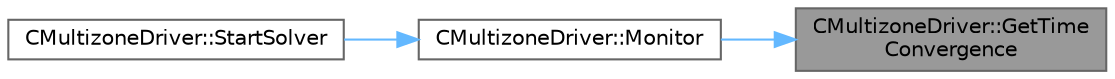 digraph "CMultizoneDriver::GetTimeConvergence"
{
 // LATEX_PDF_SIZE
  bgcolor="transparent";
  edge [fontname=Helvetica,fontsize=10,labelfontname=Helvetica,labelfontsize=10];
  node [fontname=Helvetica,fontsize=10,shape=box,height=0.2,width=0.4];
  rankdir="RL";
  Node1 [id="Node000001",label="CMultizoneDriver::GetTime\lConvergence",height=0.2,width=0.4,color="gray40", fillcolor="grey60", style="filled", fontcolor="black",tooltip="Returns whether all specified windowed-time-averaged ouputs have been converged."];
  Node1 -> Node2 [id="edge1_Node000001_Node000002",dir="back",color="steelblue1",style="solid",tooltip=" "];
  Node2 [id="Node000002",label="CMultizoneDriver::Monitor",height=0.2,width=0.4,color="grey40", fillcolor="white", style="filled",URL="$classCMultizoneDriver.html#ac81ebb376f390e72c1eac2b3a3965fc8",tooltip="Check if simulation converged and return appropriate boolean."];
  Node2 -> Node3 [id="edge2_Node000002_Node000003",dir="back",color="steelblue1",style="solid",tooltip=" "];
  Node3 [id="Node000003",label="CMultizoneDriver::StartSolver",height=0.2,width=0.4,color="grey40", fillcolor="white", style="filled",URL="$classCMultizoneDriver.html#a48545e4827cc34298f792995e06d90dd",tooltip="[Overload] Launch the computation for multizone problems."];
}
